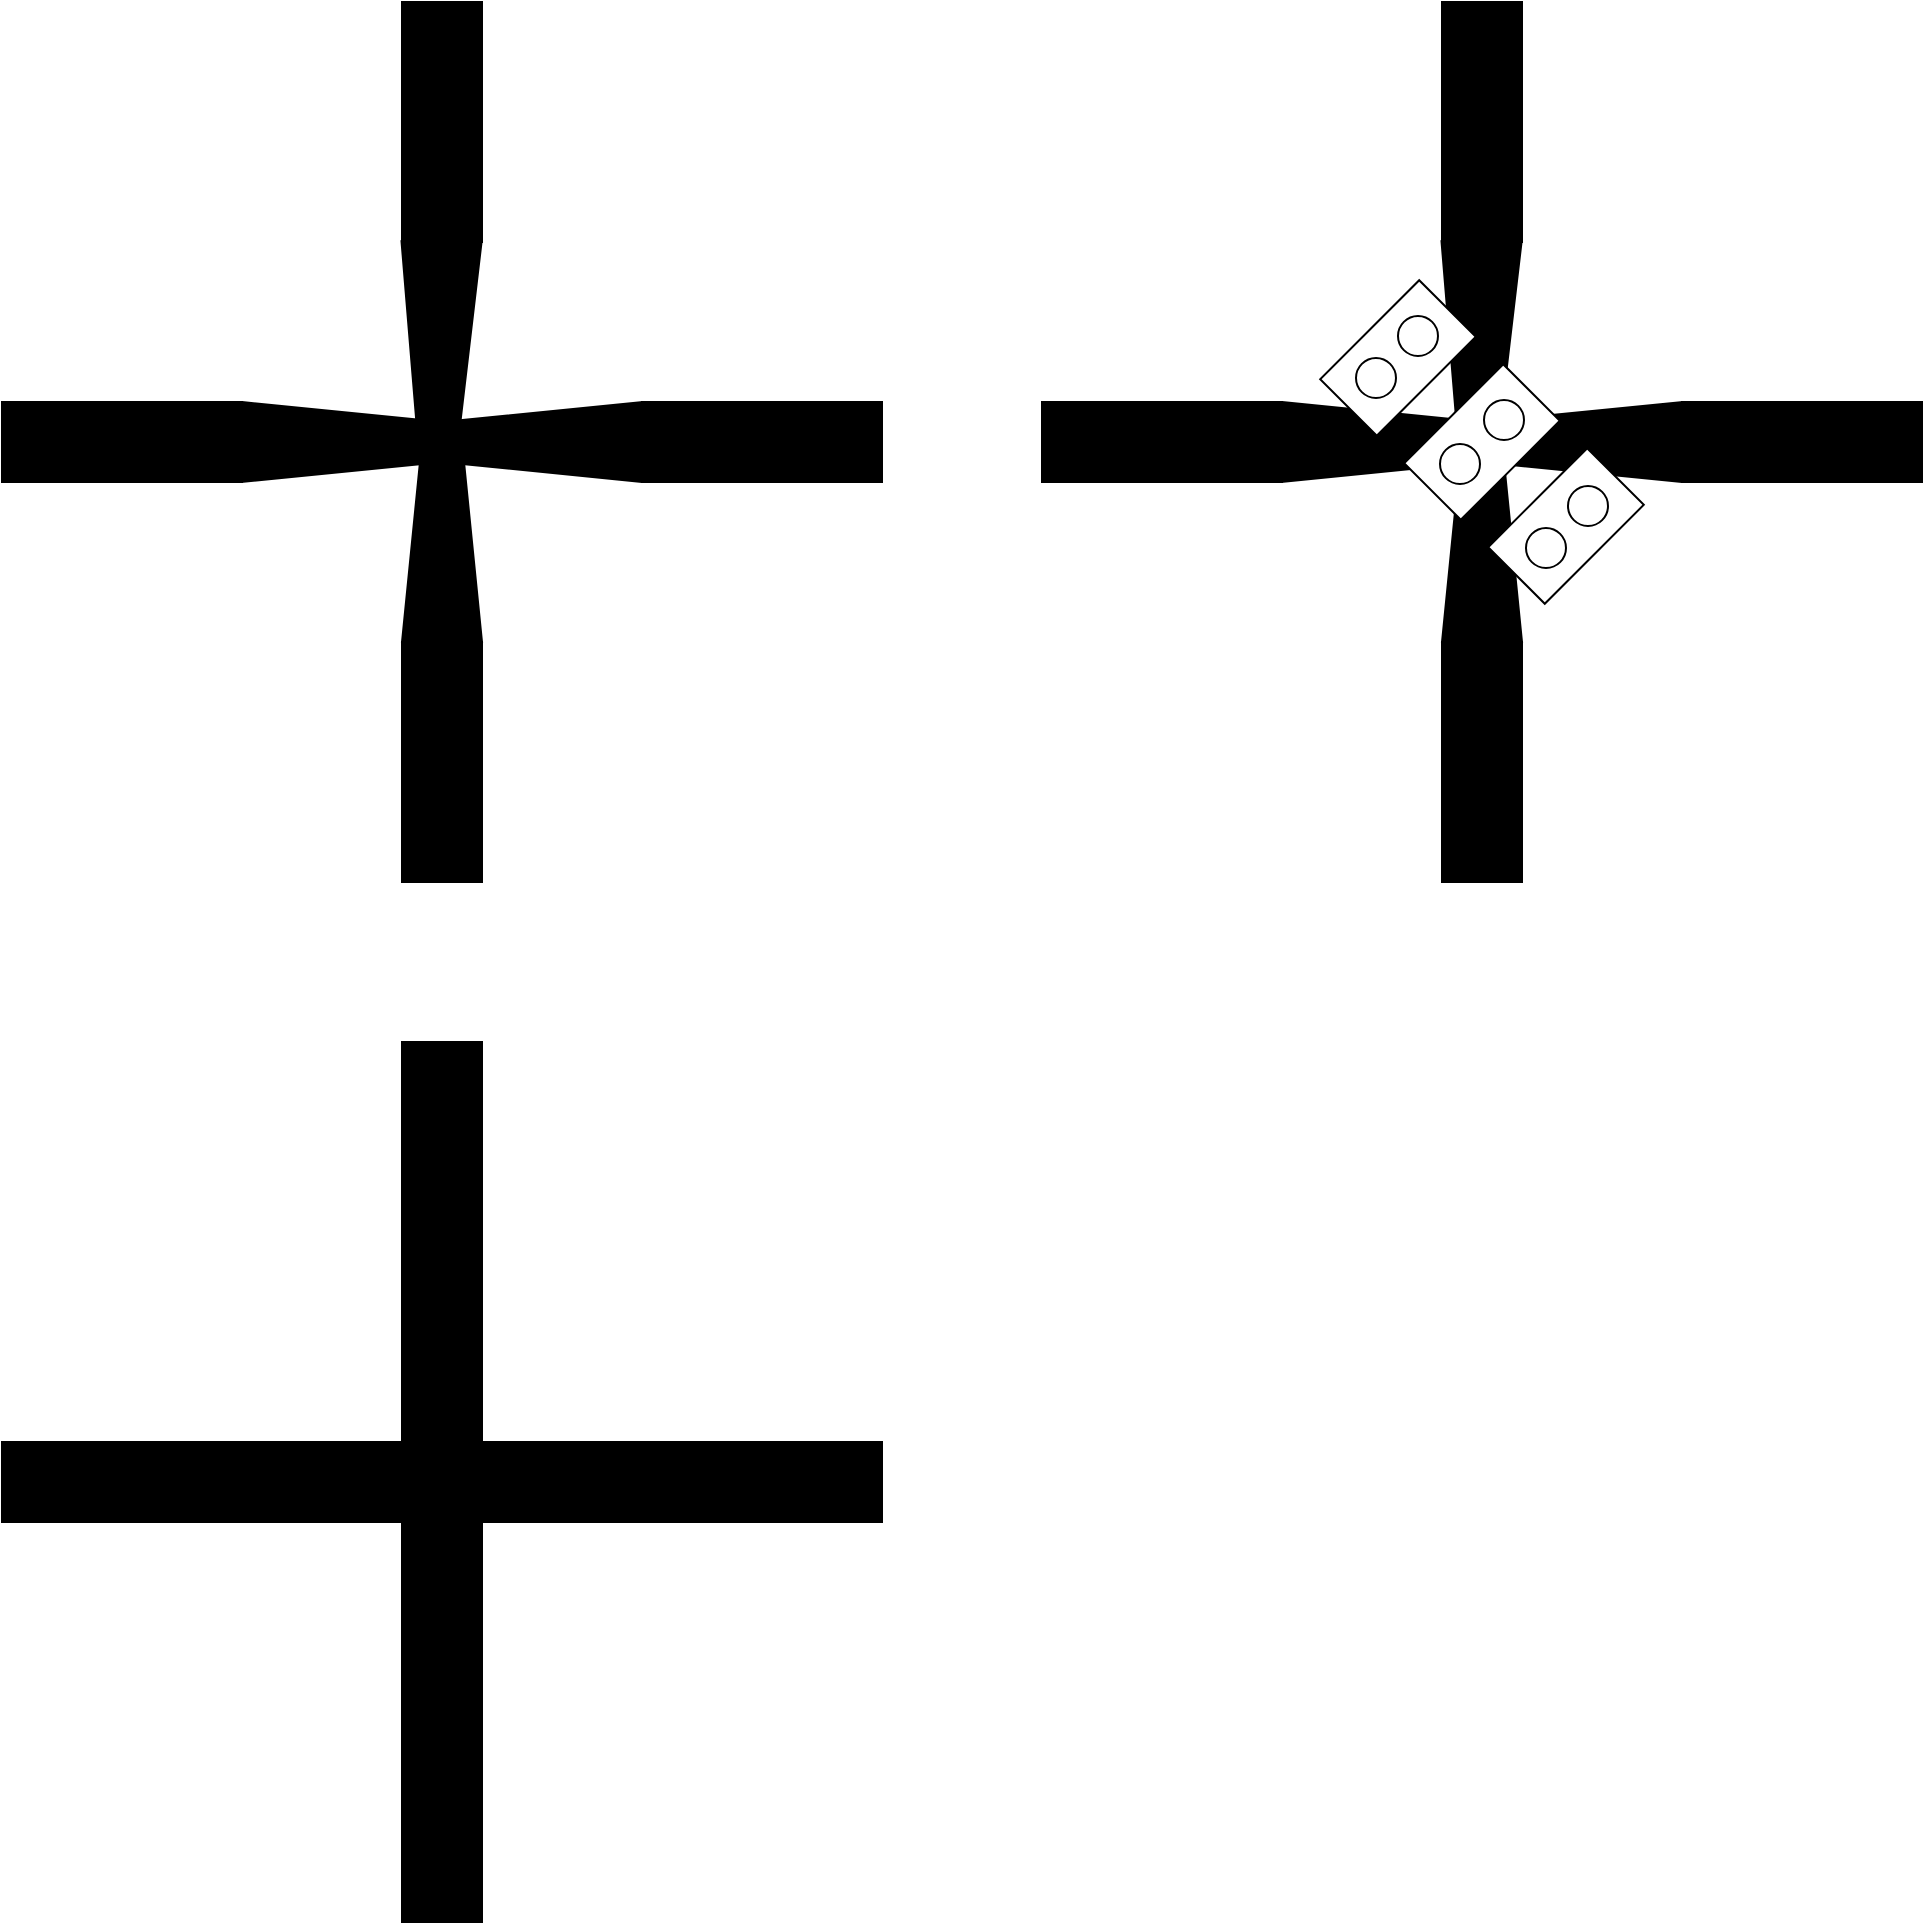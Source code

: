 <mxfile>
    <diagram id="-DAbHVTjHnu1GeGAzSFy" name="Page-1">
        <mxGraphModel dx="968" dy="806" grid="1" gridSize="10" guides="1" tooltips="1" connect="1" arrows="1" fold="1" page="1" pageScale="1" pageWidth="827" pageHeight="1169" math="0" shadow="0">
            <root>
                <mxCell id="0"/>
                <mxCell id="1" parent="0"/>
                <mxCell id="2" value="" style="triangle;whiteSpace=wrap;html=1;fillColor=#000000;" vertex="1" parent="1">
                    <mxGeometry x="240" y="280" width="200" height="40" as="geometry"/>
                </mxCell>
                <mxCell id="4" value="" style="triangle;whiteSpace=wrap;html=1;fillColor=#000000;rotation=-90;" vertex="1" parent="1">
                    <mxGeometry x="240" y="280" width="200" height="40" as="geometry"/>
                </mxCell>
                <mxCell id="5" value="" style="triangle;whiteSpace=wrap;html=1;fillColor=#000000;rotation=-180;" vertex="1" parent="1">
                    <mxGeometry x="240" y="280" width="200" height="40" as="geometry"/>
                </mxCell>
                <mxCell id="6" value="" style="triangle;whiteSpace=wrap;html=1;fillColor=#000000;rotation=91;" vertex="1" parent="1">
                    <mxGeometry x="238" y="280" width="200" height="40" as="geometry"/>
                </mxCell>
                <mxCell id="7" value="" style="rounded=0;whiteSpace=wrap;html=1;fillColor=#000000;" vertex="1" parent="1">
                    <mxGeometry x="120" y="280" width="120" height="40" as="geometry"/>
                </mxCell>
                <mxCell id="8" value="" style="rounded=0;whiteSpace=wrap;html=1;fillColor=#000000;" vertex="1" parent="1">
                    <mxGeometry x="440" y="280" width="120" height="40" as="geometry"/>
                </mxCell>
                <mxCell id="11" value="" style="rounded=0;whiteSpace=wrap;html=1;fillColor=#000000;rotation=90;" vertex="1" parent="1">
                    <mxGeometry x="280" y="120" width="120" height="40" as="geometry"/>
                </mxCell>
                <mxCell id="12" value="" style="rounded=0;whiteSpace=wrap;html=1;fillColor=#000000;rotation=90;" vertex="1" parent="1">
                    <mxGeometry x="280" y="440" width="120" height="40" as="geometry"/>
                </mxCell>
                <mxCell id="13" value="" style="rounded=0;whiteSpace=wrap;html=1;fillColor=#000000;rotation=-90;" vertex="1" parent="1">
                    <mxGeometry x="120" y="800" width="440" height="40" as="geometry"/>
                </mxCell>
                <mxCell id="15" value="" style="rounded=0;whiteSpace=wrap;html=1;fillColor=#000000;" vertex="1" parent="1">
                    <mxGeometry x="120" y="800" width="440" height="40" as="geometry"/>
                </mxCell>
                <mxCell id="16" value="" style="triangle;whiteSpace=wrap;html=1;fillColor=#000000;" vertex="1" parent="1">
                    <mxGeometry x="760" y="280" width="200" height="40" as="geometry"/>
                </mxCell>
                <mxCell id="17" value="" style="triangle;whiteSpace=wrap;html=1;fillColor=#000000;rotation=-90;" vertex="1" parent="1">
                    <mxGeometry x="760" y="280" width="200" height="40" as="geometry"/>
                </mxCell>
                <mxCell id="18" value="" style="triangle;whiteSpace=wrap;html=1;fillColor=#000000;rotation=-180;" vertex="1" parent="1">
                    <mxGeometry x="760" y="280" width="200" height="40" as="geometry"/>
                </mxCell>
                <mxCell id="19" value="" style="triangle;whiteSpace=wrap;html=1;fillColor=#000000;rotation=91;" vertex="1" parent="1">
                    <mxGeometry x="758" y="280" width="200" height="40" as="geometry"/>
                </mxCell>
                <mxCell id="20" value="" style="rounded=0;whiteSpace=wrap;html=1;fillColor=#000000;" vertex="1" parent="1">
                    <mxGeometry x="640" y="280" width="120" height="40" as="geometry"/>
                </mxCell>
                <mxCell id="21" value="" style="rounded=0;whiteSpace=wrap;html=1;fillColor=#000000;" vertex="1" parent="1">
                    <mxGeometry x="960" y="280" width="120" height="40" as="geometry"/>
                </mxCell>
                <mxCell id="22" value="" style="rounded=0;whiteSpace=wrap;html=1;fillColor=#000000;rotation=90;" vertex="1" parent="1">
                    <mxGeometry x="800" y="120" width="120" height="40" as="geometry"/>
                </mxCell>
                <mxCell id="23" value="" style="rounded=0;whiteSpace=wrap;html=1;fillColor=#000000;rotation=90;" vertex="1" parent="1">
                    <mxGeometry x="800" y="440" width="120" height="40" as="geometry"/>
                </mxCell>
                <mxCell id="24" value="" style="group;rotation=-45;" vertex="1" connectable="0" parent="1">
                    <mxGeometry x="825" y="220" width="70" height="160" as="geometry"/>
                </mxCell>
                <mxCell id="25" value="" style="rounded=0;whiteSpace=wrap;html=1;rotation=-45;" vertex="1" parent="24">
                    <mxGeometry x="-42" y="18" width="70" height="40" as="geometry"/>
                </mxCell>
                <mxCell id="26" value="" style="rounded=0;whiteSpace=wrap;html=1;rotation=-45;" vertex="1" parent="24">
                    <mxGeometry y="60" width="70" height="40" as="geometry"/>
                </mxCell>
                <mxCell id="27" value="" style="rounded=0;whiteSpace=wrap;html=1;rotation=-45;" vertex="1" parent="24">
                    <mxGeometry x="42" y="102" width="70" height="40" as="geometry"/>
                </mxCell>
                <mxCell id="28" value="" style="ellipse;whiteSpace=wrap;html=1;aspect=fixed;rotation=-45;" vertex="1" parent="24">
                    <mxGeometry x="-7" y="17" width="20" height="20" as="geometry"/>
                </mxCell>
                <mxCell id="29" value="" style="ellipse;whiteSpace=wrap;html=1;aspect=fixed;rotation=-45;" vertex="1" parent="24">
                    <mxGeometry x="-28" y="38" width="20" height="20" as="geometry"/>
                </mxCell>
                <mxCell id="30" value="" style="ellipse;whiteSpace=wrap;html=1;aspect=fixed;rotation=-45;" vertex="1" parent="24">
                    <mxGeometry x="14" y="81" width="20" height="20" as="geometry"/>
                </mxCell>
                <mxCell id="31" value="" style="ellipse;whiteSpace=wrap;html=1;aspect=fixed;rotation=-45;" vertex="1" parent="24">
                    <mxGeometry x="36" y="59" width="20" height="20" as="geometry"/>
                </mxCell>
                <mxCell id="32" value="" style="ellipse;whiteSpace=wrap;html=1;aspect=fixed;rotation=-45;" vertex="1" parent="24">
                    <mxGeometry x="57" y="123" width="20" height="20" as="geometry"/>
                </mxCell>
                <mxCell id="33" value="" style="ellipse;whiteSpace=wrap;html=1;aspect=fixed;rotation=-45;" vertex="1" parent="24">
                    <mxGeometry x="78" y="102" width="20" height="20" as="geometry"/>
                </mxCell>
            </root>
        </mxGraphModel>
    </diagram>
</mxfile>